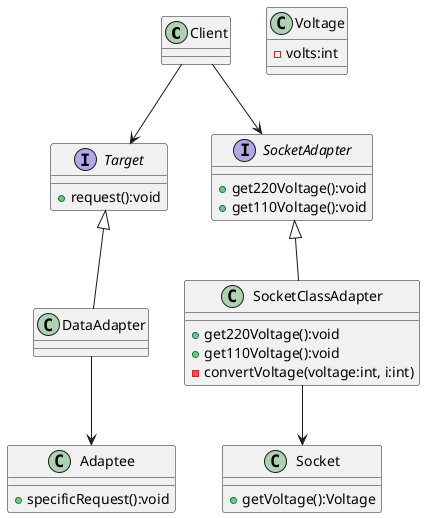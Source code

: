 @startuml

class Client

interface Target {
+request():void
}

class Voltage {
-volts:int
}

class Socket {
+getVoltage():Voltage
}


interface SocketAdapter {
+get220Voltage():void
+get110Voltage():void
}

class SocketClassAdapter {
+get220Voltage():void
+get110Voltage():void
-convertVoltage(voltage:int, i:int)
}

class Adaptee {
+specificRequest():void
}

SocketAdapter <|-- SocketClassAdapter
Client --> SocketAdapter
SocketClassAdapter --> Socket

Target <|-- DataAdapter
DataAdapter --> Adaptee
Client --> Target

@enduml